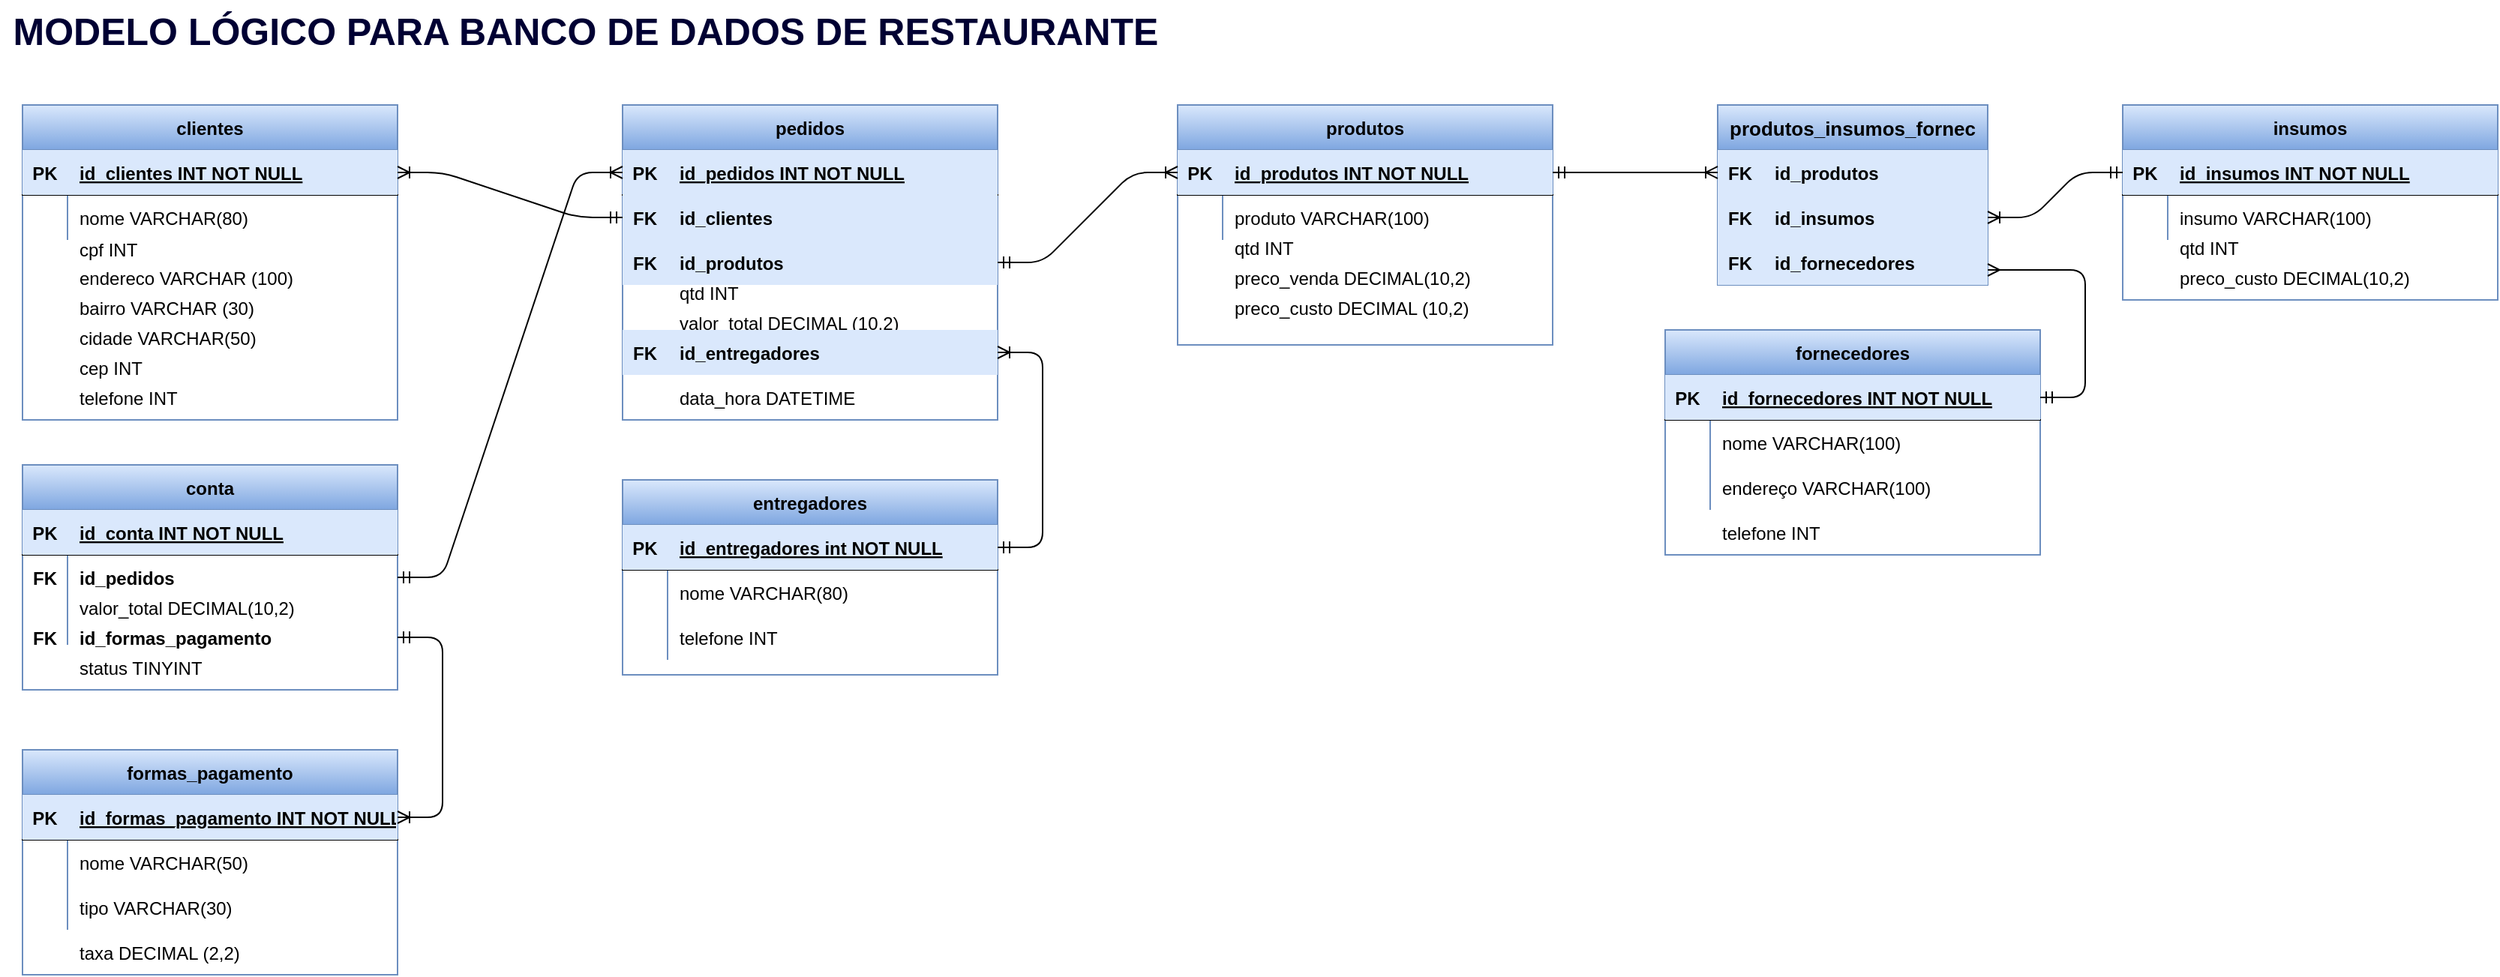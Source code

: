 <mxfile version="14.6.13" type="device"><diagram id="R2lEEEUBdFMjLlhIrx00" name="Page-1"><mxGraphModel dx="2618" dy="2175" grid="1" gridSize="10" guides="1" tooltips="1" connect="1" arrows="1" fold="1" page="1" pageScale="1" pageWidth="850" pageHeight="1100" math="0" shadow="0" extFonts="Permanent Marker^https://fonts.googleapis.com/css?family=Permanent+Marker"><root><mxCell id="0"/><mxCell id="1" parent="0"/><mxCell id="C-vyLk0tnHw3VtMMgP7b-2" value="pedidos" style="shape=table;startSize=30;container=1;collapsible=1;childLayout=tableLayout;fixedRows=1;rowLines=0;fontStyle=1;align=center;resizeLast=1;gradientColor=#7ea6e0;fillColor=#dae8fc;strokeColor=#6c8ebf;" parent="1" vertex="1"><mxGeometry x="-435" y="-1030" width="250" height="210" as="geometry"/></mxCell><mxCell id="C-vyLk0tnHw3VtMMgP7b-3" value="" style="shape=partialRectangle;collapsible=0;dropTarget=0;pointerEvents=0;fillColor=none;points=[[0,0.5],[1,0.5]];portConstraint=eastwest;top=0;left=0;right=0;bottom=1;" parent="C-vyLk0tnHw3VtMMgP7b-2" vertex="1"><mxGeometry y="30" width="250" height="30" as="geometry"/></mxCell><mxCell id="C-vyLk0tnHw3VtMMgP7b-4" value="PK" style="shape=partialRectangle;overflow=hidden;connectable=0;fillColor=#dae8fc;top=0;left=0;bottom=0;right=0;fontStyle=1;strokeColor=#6c8ebf;" parent="C-vyLk0tnHw3VtMMgP7b-3" vertex="1"><mxGeometry width="30" height="30" as="geometry"/></mxCell><mxCell id="C-vyLk0tnHw3VtMMgP7b-5" value="id_pedidos INT NOT NULL" style="shape=partialRectangle;overflow=hidden;connectable=0;fillColor=#dae8fc;top=0;left=0;bottom=0;right=0;align=left;spacingLeft=6;fontStyle=5;strokeColor=#6c8ebf;" parent="C-vyLk0tnHw3VtMMgP7b-3" vertex="1"><mxGeometry x="30" width="220" height="30" as="geometry"/></mxCell><mxCell id="C-vyLk0tnHw3VtMMgP7b-6" value="" style="shape=partialRectangle;collapsible=0;dropTarget=0;pointerEvents=0;fillColor=none;points=[[0,0.5],[1,0.5]];portConstraint=eastwest;top=0;left=0;right=0;bottom=0;" parent="C-vyLk0tnHw3VtMMgP7b-2" vertex="1"><mxGeometry y="60" width="250" height="30" as="geometry"/></mxCell><mxCell id="C-vyLk0tnHw3VtMMgP7b-7" value="" style="shape=partialRectangle;overflow=hidden;connectable=0;fillColor=none;top=0;left=0;bottom=0;right=0;" parent="C-vyLk0tnHw3VtMMgP7b-6" vertex="1"><mxGeometry width="30" height="30" as="geometry"/></mxCell><mxCell id="C-vyLk0tnHw3VtMMgP7b-8" value="id_clientes" style="shape=partialRectangle;overflow=hidden;connectable=0;fillColor=#dae8fc;top=0;left=0;bottom=0;right=0;align=left;spacingLeft=6;fontStyle=1;strokeColor=#6c8ebf;" parent="C-vyLk0tnHw3VtMMgP7b-6" vertex="1"><mxGeometry x="30" width="220" height="30" as="geometry"/></mxCell><mxCell id="C-vyLk0tnHw3VtMMgP7b-9" value="" style="shape=partialRectangle;collapsible=0;dropTarget=0;pointerEvents=0;fillColor=none;points=[[0,0.5],[1,0.5]];portConstraint=eastwest;top=0;left=0;right=0;bottom=0;" parent="C-vyLk0tnHw3VtMMgP7b-2" vertex="1"><mxGeometry y="90" width="250" height="30" as="geometry"/></mxCell><mxCell id="C-vyLk0tnHw3VtMMgP7b-10" value="" style="shape=partialRectangle;overflow=hidden;connectable=0;fillColor=none;top=0;left=0;bottom=0;right=0;" parent="C-vyLk0tnHw3VtMMgP7b-9" vertex="1"><mxGeometry width="30" height="30" as="geometry"/></mxCell><mxCell id="C-vyLk0tnHw3VtMMgP7b-11" value="id_produtos" style="shape=partialRectangle;overflow=hidden;connectable=0;fillColor=#dae8fc;top=0;left=0;bottom=0;right=0;align=left;spacingLeft=6;fontStyle=1;strokeColor=#6c8ebf;" parent="C-vyLk0tnHw3VtMMgP7b-9" vertex="1"><mxGeometry x="30" width="220" height="30" as="geometry"/></mxCell><mxCell id="C-vyLk0tnHw3VtMMgP7b-13" value="produtos" style="shape=table;startSize=30;container=1;collapsible=1;childLayout=tableLayout;fixedRows=1;rowLines=0;fontStyle=1;align=center;resizeLast=1;gradientColor=#7ea6e0;fillColor=#dae8fc;strokeColor=#6c8ebf;" parent="1" vertex="1"><mxGeometry x="-65" y="-1030" width="250" height="160" as="geometry"/></mxCell><mxCell id="C-vyLk0tnHw3VtMMgP7b-14" value="" style="shape=partialRectangle;collapsible=0;dropTarget=0;pointerEvents=0;fillColor=none;points=[[0,0.5],[1,0.5]];portConstraint=eastwest;top=0;left=0;right=0;bottom=1;" parent="C-vyLk0tnHw3VtMMgP7b-13" vertex="1"><mxGeometry y="30" width="250" height="30" as="geometry"/></mxCell><mxCell id="C-vyLk0tnHw3VtMMgP7b-15" value="PK" style="shape=partialRectangle;overflow=hidden;connectable=0;fillColor=#dae8fc;top=0;left=0;bottom=0;right=0;fontStyle=1;strokeColor=#6c8ebf;" parent="C-vyLk0tnHw3VtMMgP7b-14" vertex="1"><mxGeometry width="30" height="30" as="geometry"/></mxCell><mxCell id="C-vyLk0tnHw3VtMMgP7b-16" value="id_produtos INT NOT NULL" style="shape=partialRectangle;overflow=hidden;connectable=0;fillColor=#dae8fc;top=0;left=0;bottom=0;right=0;align=left;spacingLeft=6;fontStyle=5;strokeColor=#6c8ebf;" parent="C-vyLk0tnHw3VtMMgP7b-14" vertex="1"><mxGeometry x="30" width="220" height="30" as="geometry"/></mxCell><mxCell id="C-vyLk0tnHw3VtMMgP7b-17" value="" style="shape=partialRectangle;collapsible=0;dropTarget=0;pointerEvents=0;fillColor=none;points=[[0,0.5],[1,0.5]];portConstraint=eastwest;top=0;left=0;right=0;bottom=0;" parent="C-vyLk0tnHw3VtMMgP7b-13" vertex="1"><mxGeometry y="60" width="250" height="30" as="geometry"/></mxCell><mxCell id="C-vyLk0tnHw3VtMMgP7b-18" value="" style="shape=partialRectangle;overflow=hidden;connectable=0;fillColor=none;top=0;left=0;bottom=0;right=0;" parent="C-vyLk0tnHw3VtMMgP7b-17" vertex="1"><mxGeometry width="30" height="30" as="geometry"/></mxCell><mxCell id="C-vyLk0tnHw3VtMMgP7b-19" value="produto VARCHAR(100)" style="shape=partialRectangle;overflow=hidden;connectable=0;fillColor=none;top=0;left=0;bottom=0;right=0;align=left;spacingLeft=6;" parent="C-vyLk0tnHw3VtMMgP7b-17" vertex="1"><mxGeometry x="30" width="220" height="30" as="geometry"/></mxCell><mxCell id="C-vyLk0tnHw3VtMMgP7b-23" value="clientes" style="shape=table;startSize=30;container=1;collapsible=1;childLayout=tableLayout;fixedRows=1;rowLines=0;fontStyle=1;align=center;resizeLast=1;labelBackgroundColor=none;fillColor=#dae8fc;strokeColor=#6c8ebf;swimlaneFillColor=none;gradientColor=#7ea6e0;" parent="1" vertex="1"><mxGeometry x="-835" y="-1030" width="250" height="210" as="geometry"/></mxCell><mxCell id="C-vyLk0tnHw3VtMMgP7b-24" value="" style="shape=partialRectangle;collapsible=0;dropTarget=0;pointerEvents=0;fillColor=none;points=[[0,0.5],[1,0.5]];portConstraint=eastwest;top=0;left=0;right=0;bottom=1;" parent="C-vyLk0tnHw3VtMMgP7b-23" vertex="1"><mxGeometry y="30" width="250" height="30" as="geometry"/></mxCell><mxCell id="C-vyLk0tnHw3VtMMgP7b-25" value="PK" style="shape=partialRectangle;overflow=hidden;connectable=0;fillColor=#dae8fc;top=0;left=0;bottom=0;right=0;fontStyle=1;strokeColor=#6c8ebf;" parent="C-vyLk0tnHw3VtMMgP7b-24" vertex="1"><mxGeometry width="30" height="30" as="geometry"/></mxCell><mxCell id="C-vyLk0tnHw3VtMMgP7b-26" value="id_clientes INT NOT NULL" style="shape=partialRectangle;overflow=hidden;connectable=0;fillColor=#dae8fc;top=0;left=0;bottom=0;right=0;align=left;spacingLeft=6;fontStyle=5;labelBackgroundColor=none;strokeColor=#6c8ebf;" parent="C-vyLk0tnHw3VtMMgP7b-24" vertex="1"><mxGeometry x="30" width="220" height="30" as="geometry"/></mxCell><mxCell id="C-vyLk0tnHw3VtMMgP7b-27" value="" style="shape=partialRectangle;collapsible=0;dropTarget=0;pointerEvents=0;fillColor=none;points=[[0,0.5],[1,0.5]];portConstraint=eastwest;top=0;left=0;right=0;bottom=0;" parent="C-vyLk0tnHw3VtMMgP7b-23" vertex="1"><mxGeometry y="60" width="250" height="30" as="geometry"/></mxCell><mxCell id="C-vyLk0tnHw3VtMMgP7b-28" value="" style="shape=partialRectangle;overflow=hidden;connectable=0;fillColor=none;top=0;left=0;bottom=0;right=0;" parent="C-vyLk0tnHw3VtMMgP7b-27" vertex="1"><mxGeometry width="30" height="30" as="geometry"/></mxCell><mxCell id="C-vyLk0tnHw3VtMMgP7b-29" value="nome VARCHAR(80)" style="shape=partialRectangle;overflow=hidden;connectable=0;fillColor=none;top=0;left=0;bottom=0;right=0;align=left;spacingLeft=6;" parent="C-vyLk0tnHw3VtMMgP7b-27" vertex="1"><mxGeometry x="30" width="220" height="30" as="geometry"/></mxCell><mxCell id="QRJS_acEjZ7gDxxiTnJI-1" value="entregadores" style="shape=table;startSize=30;container=1;collapsible=1;childLayout=tableLayout;fixedRows=1;rowLines=0;fontStyle=1;align=center;resizeLast=1;gradientColor=#7ea6e0;fillColor=#dae8fc;strokeColor=#6c8ebf;" parent="1" vertex="1"><mxGeometry x="-435" y="-780" width="250" height="130" as="geometry"/></mxCell><mxCell id="QRJS_acEjZ7gDxxiTnJI-2" value="" style="shape=partialRectangle;collapsible=0;dropTarget=0;pointerEvents=0;fillColor=none;points=[[0,0.5],[1,0.5]];portConstraint=eastwest;top=0;left=0;right=0;bottom=1;" parent="QRJS_acEjZ7gDxxiTnJI-1" vertex="1"><mxGeometry y="30" width="250" height="30" as="geometry"/></mxCell><mxCell id="QRJS_acEjZ7gDxxiTnJI-3" value="PK" style="shape=partialRectangle;overflow=hidden;connectable=0;fillColor=#dae8fc;top=0;left=0;bottom=0;right=0;fontStyle=1;strokeColor=#6c8ebf;" parent="QRJS_acEjZ7gDxxiTnJI-2" vertex="1"><mxGeometry width="30" height="30" as="geometry"/></mxCell><mxCell id="QRJS_acEjZ7gDxxiTnJI-4" value="id_entregadores int NOT NULL " style="shape=partialRectangle;overflow=hidden;connectable=0;fillColor=#dae8fc;top=0;left=0;bottom=0;right=0;align=left;spacingLeft=6;fontStyle=5;strokeColor=#6c8ebf;" parent="QRJS_acEjZ7gDxxiTnJI-2" vertex="1"><mxGeometry x="30" width="220" height="30" as="geometry"/></mxCell><mxCell id="QRJS_acEjZ7gDxxiTnJI-5" value="" style="shape=partialRectangle;collapsible=0;dropTarget=0;pointerEvents=0;fillColor=none;points=[[0,0.5],[1,0.5]];portConstraint=eastwest;top=0;left=0;right=0;bottom=0;" parent="QRJS_acEjZ7gDxxiTnJI-1" vertex="1"><mxGeometry y="60" width="250" height="30" as="geometry"/></mxCell><mxCell id="QRJS_acEjZ7gDxxiTnJI-6" value="" style="shape=partialRectangle;overflow=hidden;connectable=0;fillColor=none;top=0;left=0;bottom=0;right=0;" parent="QRJS_acEjZ7gDxxiTnJI-5" vertex="1"><mxGeometry width="30" height="30" as="geometry"/></mxCell><mxCell id="QRJS_acEjZ7gDxxiTnJI-7" value="nome VARCHAR(80)" style="shape=partialRectangle;overflow=hidden;connectable=0;fillColor=none;top=0;left=0;bottom=0;right=0;align=left;spacingLeft=6;" parent="QRJS_acEjZ7gDxxiTnJI-5" vertex="1"><mxGeometry x="30" width="220" height="30" as="geometry"/></mxCell><mxCell id="QRJS_acEjZ7gDxxiTnJI-8" value="" style="shape=partialRectangle;collapsible=0;dropTarget=0;pointerEvents=0;fillColor=none;points=[[0,0.5],[1,0.5]];portConstraint=eastwest;top=0;left=0;right=0;bottom=0;" parent="QRJS_acEjZ7gDxxiTnJI-1" vertex="1"><mxGeometry y="90" width="250" height="30" as="geometry"/></mxCell><mxCell id="QRJS_acEjZ7gDxxiTnJI-9" value="" style="shape=partialRectangle;overflow=hidden;connectable=0;fillColor=none;top=0;left=0;bottom=0;right=0;" parent="QRJS_acEjZ7gDxxiTnJI-8" vertex="1"><mxGeometry width="30" height="30" as="geometry"/></mxCell><mxCell id="QRJS_acEjZ7gDxxiTnJI-10" value="telefone INT" style="shape=partialRectangle;overflow=hidden;connectable=0;fillColor=none;top=0;left=0;bottom=0;right=0;align=left;spacingLeft=6;" parent="QRJS_acEjZ7gDxxiTnJI-8" vertex="1"><mxGeometry x="30" width="220" height="30" as="geometry"/></mxCell><mxCell id="QRJS_acEjZ7gDxxiTnJI-11" value="fornecedores" style="shape=table;startSize=30;container=1;collapsible=1;childLayout=tableLayout;fixedRows=1;rowLines=0;fontStyle=1;align=center;resizeLast=1;gradientColor=#7ea6e0;fillColor=#dae8fc;strokeColor=#6c8ebf;" parent="1" vertex="1"><mxGeometry x="260" y="-880" width="250" height="150" as="geometry"/></mxCell><mxCell id="QRJS_acEjZ7gDxxiTnJI-12" value="" style="shape=partialRectangle;collapsible=0;dropTarget=0;pointerEvents=0;fillColor=none;points=[[0,0.5],[1,0.5]];portConstraint=eastwest;top=0;left=0;right=0;bottom=1;" parent="QRJS_acEjZ7gDxxiTnJI-11" vertex="1"><mxGeometry y="30" width="250" height="30" as="geometry"/></mxCell><mxCell id="QRJS_acEjZ7gDxxiTnJI-13" value="PK" style="shape=partialRectangle;overflow=hidden;connectable=0;fillColor=#dae8fc;top=0;left=0;bottom=0;right=0;fontStyle=1;strokeColor=#6c8ebf;" parent="QRJS_acEjZ7gDxxiTnJI-12" vertex="1"><mxGeometry width="30" height="30" as="geometry"/></mxCell><mxCell id="QRJS_acEjZ7gDxxiTnJI-14" value="id_fornecedores INT NOT NULL " style="shape=partialRectangle;overflow=hidden;connectable=0;fillColor=#dae8fc;top=0;left=0;bottom=0;right=0;align=left;spacingLeft=6;fontStyle=5;strokeColor=#6c8ebf;" parent="QRJS_acEjZ7gDxxiTnJI-12" vertex="1"><mxGeometry x="30" width="220" height="30" as="geometry"/></mxCell><mxCell id="QRJS_acEjZ7gDxxiTnJI-15" value="" style="shape=partialRectangle;collapsible=0;dropTarget=0;pointerEvents=0;fillColor=none;points=[[0,0.5],[1,0.5]];portConstraint=eastwest;top=0;left=0;right=0;bottom=0;" parent="QRJS_acEjZ7gDxxiTnJI-11" vertex="1"><mxGeometry y="60" width="250" height="30" as="geometry"/></mxCell><mxCell id="QRJS_acEjZ7gDxxiTnJI-16" value="" style="shape=partialRectangle;overflow=hidden;connectable=0;fillColor=none;top=0;left=0;bottom=0;right=0;" parent="QRJS_acEjZ7gDxxiTnJI-15" vertex="1"><mxGeometry width="30" height="30" as="geometry"/></mxCell><mxCell id="QRJS_acEjZ7gDxxiTnJI-17" value="nome VARCHAR(100)" style="shape=partialRectangle;overflow=hidden;connectable=0;fillColor=none;top=0;left=0;bottom=0;right=0;align=left;spacingLeft=6;" parent="QRJS_acEjZ7gDxxiTnJI-15" vertex="1"><mxGeometry x="30" width="220" height="30" as="geometry"/></mxCell><mxCell id="QRJS_acEjZ7gDxxiTnJI-18" value="" style="shape=partialRectangle;collapsible=0;dropTarget=0;pointerEvents=0;fillColor=none;points=[[0,0.5],[1,0.5]];portConstraint=eastwest;top=0;left=0;right=0;bottom=0;" parent="QRJS_acEjZ7gDxxiTnJI-11" vertex="1"><mxGeometry y="90" width="250" height="30" as="geometry"/></mxCell><mxCell id="QRJS_acEjZ7gDxxiTnJI-19" value="" style="shape=partialRectangle;overflow=hidden;connectable=0;fillColor=none;top=0;left=0;bottom=0;right=0;" parent="QRJS_acEjZ7gDxxiTnJI-18" vertex="1"><mxGeometry width="30" height="30" as="geometry"/></mxCell><mxCell id="QRJS_acEjZ7gDxxiTnJI-20" value="endereço VARCHAR(100)" style="shape=partialRectangle;overflow=hidden;connectable=0;fillColor=none;top=0;left=0;bottom=0;right=0;align=left;spacingLeft=6;" parent="QRJS_acEjZ7gDxxiTnJI-18" vertex="1"><mxGeometry x="30" width="220" height="30" as="geometry"/></mxCell><mxCell id="QRJS_acEjZ7gDxxiTnJI-21" value="conta" style="shape=table;startSize=30;container=1;collapsible=1;childLayout=tableLayout;fixedRows=1;rowLines=0;fontStyle=1;align=center;resizeLast=1;gradientColor=#7ea6e0;fillColor=#dae8fc;strokeColor=#6c8ebf;" parent="1" vertex="1"><mxGeometry x="-835" y="-790" width="250" height="150" as="geometry"/></mxCell><mxCell id="QRJS_acEjZ7gDxxiTnJI-22" value="" style="shape=partialRectangle;collapsible=0;dropTarget=0;pointerEvents=0;fillColor=none;points=[[0,0.5],[1,0.5]];portConstraint=eastwest;top=0;left=0;right=0;bottom=1;" parent="QRJS_acEjZ7gDxxiTnJI-21" vertex="1"><mxGeometry y="30" width="250" height="30" as="geometry"/></mxCell><mxCell id="QRJS_acEjZ7gDxxiTnJI-23" value="PK" style="shape=partialRectangle;overflow=hidden;connectable=0;fillColor=#dae8fc;top=0;left=0;bottom=0;right=0;fontStyle=1;strokeColor=#6c8ebf;" parent="QRJS_acEjZ7gDxxiTnJI-22" vertex="1"><mxGeometry width="30" height="30" as="geometry"/></mxCell><mxCell id="QRJS_acEjZ7gDxxiTnJI-24" value="id_conta INT NOT NULL " style="shape=partialRectangle;overflow=hidden;connectable=0;fillColor=#dae8fc;top=0;left=0;bottom=0;right=0;align=left;spacingLeft=6;fontStyle=5;strokeColor=#6c8ebf;" parent="QRJS_acEjZ7gDxxiTnJI-22" vertex="1"><mxGeometry x="30" width="220" height="30" as="geometry"/></mxCell><mxCell id="QRJS_acEjZ7gDxxiTnJI-25" value="" style="shape=partialRectangle;collapsible=0;dropTarget=0;pointerEvents=0;fillColor=none;points=[[0,0.5],[1,0.5]];portConstraint=eastwest;top=0;left=0;right=0;bottom=0;" parent="QRJS_acEjZ7gDxxiTnJI-21" vertex="1"><mxGeometry y="60" width="250" height="30" as="geometry"/></mxCell><mxCell id="QRJS_acEjZ7gDxxiTnJI-26" value="" style="shape=partialRectangle;overflow=hidden;connectable=0;fillColor=none;top=0;left=0;bottom=0;right=0;" parent="QRJS_acEjZ7gDxxiTnJI-25" vertex="1"><mxGeometry width="30" height="30" as="geometry"/></mxCell><mxCell id="QRJS_acEjZ7gDxxiTnJI-27" value="" style="shape=partialRectangle;overflow=hidden;connectable=0;fillColor=none;top=0;left=0;bottom=0;right=0;align=left;spacingLeft=6;" parent="QRJS_acEjZ7gDxxiTnJI-25" vertex="1"><mxGeometry x="30" width="220" height="30" as="geometry"/></mxCell><mxCell id="QRJS_acEjZ7gDxxiTnJI-28" value="" style="shape=partialRectangle;collapsible=0;dropTarget=0;pointerEvents=0;fillColor=none;points=[[0,0.5],[1,0.5]];portConstraint=eastwest;top=0;left=0;right=0;bottom=0;" parent="QRJS_acEjZ7gDxxiTnJI-21" vertex="1"><mxGeometry y="90" width="250" height="30" as="geometry"/></mxCell><mxCell id="QRJS_acEjZ7gDxxiTnJI-29" value="" style="shape=partialRectangle;overflow=hidden;connectable=0;fillColor=none;top=0;left=0;bottom=0;right=0;" parent="QRJS_acEjZ7gDxxiTnJI-28" vertex="1"><mxGeometry width="30" height="30" as="geometry"/></mxCell><mxCell id="QRJS_acEjZ7gDxxiTnJI-30" value="" style="shape=partialRectangle;overflow=hidden;connectable=0;fillColor=none;top=0;left=0;bottom=0;right=0;align=left;spacingLeft=6;" parent="QRJS_acEjZ7gDxxiTnJI-28" vertex="1"><mxGeometry x="30" width="220" height="30" as="geometry"/></mxCell><mxCell id="QRJS_acEjZ7gDxxiTnJI-35" value="" style="shape=partialRectangle;collapsible=0;dropTarget=0;pointerEvents=0;fillColor=none;points=[[0,0.5],[1,0.5]];portConstraint=eastwest;top=0;left=0;right=0;bottom=0;" parent="1" vertex="1"><mxGeometry x="-835" y="-930" width="250" height="30" as="geometry"/></mxCell><mxCell id="QRJS_acEjZ7gDxxiTnJI-36" value="" style="shape=partialRectangle;overflow=hidden;connectable=0;fillColor=none;top=0;left=0;bottom=0;right=0;" parent="QRJS_acEjZ7gDxxiTnJI-35" vertex="1"><mxGeometry width="30" height="30" as="geometry"/></mxCell><mxCell id="QRJS_acEjZ7gDxxiTnJI-37" value="endereco VARCHAR (100)" style="shape=partialRectangle;overflow=hidden;connectable=0;fillColor=none;top=0;left=0;bottom=0;right=0;align=left;spacingLeft=6;" parent="QRJS_acEjZ7gDxxiTnJI-35" vertex="1"><mxGeometry x="30" width="220" height="30" as="geometry"/></mxCell><mxCell id="QRJS_acEjZ7gDxxiTnJI-38" value="" style="shape=partialRectangle;collapsible=0;dropTarget=0;pointerEvents=0;fillColor=none;points=[[0,0.5],[1,0.5]];portConstraint=eastwest;top=0;left=0;right=0;bottom=0;" parent="1" vertex="1"><mxGeometry x="-835" y="-910" width="250" height="30" as="geometry"/></mxCell><mxCell id="QRJS_acEjZ7gDxxiTnJI-39" value="" style="shape=partialRectangle;overflow=hidden;connectable=0;fillColor=none;top=0;left=0;bottom=0;right=0;" parent="QRJS_acEjZ7gDxxiTnJI-38" vertex="1"><mxGeometry width="30" height="30" as="geometry"/></mxCell><mxCell id="QRJS_acEjZ7gDxxiTnJI-40" value="bairro VARCHAR (30)" style="shape=partialRectangle;overflow=hidden;connectable=0;fillColor=none;top=0;left=0;bottom=0;right=0;align=left;spacingLeft=6;" parent="QRJS_acEjZ7gDxxiTnJI-38" vertex="1"><mxGeometry x="30" width="220" height="30" as="geometry"/></mxCell><mxCell id="QRJS_acEjZ7gDxxiTnJI-41" value="" style="shape=partialRectangle;collapsible=0;dropTarget=0;pointerEvents=0;fillColor=none;points=[[0,0.5],[1,0.5]];portConstraint=eastwest;top=0;left=0;right=0;bottom=0;" parent="1" vertex="1"><mxGeometry x="-835" y="-890" width="250" height="30" as="geometry"/></mxCell><mxCell id="QRJS_acEjZ7gDxxiTnJI-42" value="" style="shape=partialRectangle;overflow=hidden;connectable=0;fillColor=none;top=0;left=0;bottom=0;right=0;" parent="QRJS_acEjZ7gDxxiTnJI-41" vertex="1"><mxGeometry width="30" height="30" as="geometry"/></mxCell><mxCell id="QRJS_acEjZ7gDxxiTnJI-43" value="cidade VARCHAR(50)" style="shape=partialRectangle;overflow=hidden;connectable=0;fillColor=none;top=0;left=0;bottom=0;right=0;align=left;spacingLeft=6;" parent="QRJS_acEjZ7gDxxiTnJI-41" vertex="1"><mxGeometry x="30" width="220" height="30" as="geometry"/></mxCell><mxCell id="QRJS_acEjZ7gDxxiTnJI-44" value="" style="shape=partialRectangle;collapsible=0;dropTarget=0;pointerEvents=0;fillColor=none;points=[[0,0.5],[1,0.5]];portConstraint=eastwest;top=0;left=0;right=0;bottom=0;" parent="1" vertex="1"><mxGeometry x="-835" y="-870" width="250" height="30" as="geometry"/></mxCell><mxCell id="QRJS_acEjZ7gDxxiTnJI-45" value="" style="shape=partialRectangle;overflow=hidden;connectable=0;fillColor=none;top=0;left=0;bottom=0;right=0;" parent="QRJS_acEjZ7gDxxiTnJI-44" vertex="1"><mxGeometry width="30" height="30" as="geometry"/></mxCell><mxCell id="QRJS_acEjZ7gDxxiTnJI-46" value="cep INT" style="shape=partialRectangle;overflow=hidden;connectable=0;fillColor=none;top=0;left=0;bottom=0;right=0;align=left;spacingLeft=6;" parent="QRJS_acEjZ7gDxxiTnJI-44" vertex="1"><mxGeometry x="30" width="220" height="30" as="geometry"/></mxCell><mxCell id="QRJS_acEjZ7gDxxiTnJI-47" value="" style="shape=partialRectangle;collapsible=0;dropTarget=0;pointerEvents=0;fillColor=none;points=[[0,0.5],[1,0.5]];portConstraint=eastwest;top=0;left=0;right=0;bottom=0;" parent="1" vertex="1"><mxGeometry x="-835" y="-850" width="250" height="30" as="geometry"/></mxCell><mxCell id="QRJS_acEjZ7gDxxiTnJI-48" value="" style="shape=partialRectangle;overflow=hidden;connectable=0;fillColor=none;top=0;left=0;bottom=0;right=0;" parent="QRJS_acEjZ7gDxxiTnJI-47" vertex="1"><mxGeometry width="30" height="30" as="geometry"/></mxCell><mxCell id="QRJS_acEjZ7gDxxiTnJI-49" value="telefone INT" style="shape=partialRectangle;overflow=hidden;connectable=0;fillColor=none;top=0;left=0;bottom=0;right=0;align=left;spacingLeft=6;" parent="QRJS_acEjZ7gDxxiTnJI-47" vertex="1"><mxGeometry x="30" width="220" height="30" as="geometry"/></mxCell><mxCell id="QRJS_acEjZ7gDxxiTnJI-50" value="" style="shape=partialRectangle;collapsible=0;dropTarget=0;pointerEvents=0;fillColor=none;points=[[0,0.5],[1,0.5]];portConstraint=eastwest;top=0;left=0;right=0;bottom=0;" parent="1" vertex="1"><mxGeometry x="-835" y="-949" width="250" height="30" as="geometry"/></mxCell><mxCell id="QRJS_acEjZ7gDxxiTnJI-51" value="" style="shape=partialRectangle;overflow=hidden;connectable=0;fillColor=none;top=0;left=0;bottom=0;right=0;" parent="QRJS_acEjZ7gDxxiTnJI-50" vertex="1"><mxGeometry width="30" height="30" as="geometry"/></mxCell><mxCell id="QRJS_acEjZ7gDxxiTnJI-52" value="cpf INT" style="shape=partialRectangle;overflow=hidden;connectable=0;fillColor=none;top=0;left=0;bottom=0;right=0;align=left;spacingLeft=6;" parent="QRJS_acEjZ7gDxxiTnJI-50" vertex="1"><mxGeometry x="30" width="220" height="30" as="geometry"/></mxCell><mxCell id="QRJS_acEjZ7gDxxiTnJI-53" value="" style="shape=partialRectangle;collapsible=0;dropTarget=0;pointerEvents=0;fillColor=none;points=[[0,0.5],[1,0.5]];portConstraint=eastwest;top=0;left=0;right=0;bottom=0;" parent="1" vertex="1"><mxGeometry x="-65" y="-910" width="250" height="30" as="geometry"/></mxCell><mxCell id="QRJS_acEjZ7gDxxiTnJI-54" value="" style="shape=partialRectangle;overflow=hidden;connectable=0;fillColor=none;top=0;left=0;bottom=0;right=0;" parent="QRJS_acEjZ7gDxxiTnJI-53" vertex="1"><mxGeometry width="30" height="30" as="geometry"/></mxCell><mxCell id="QRJS_acEjZ7gDxxiTnJI-55" value="preco_custo DECIMAL (10,2)" style="shape=partialRectangle;overflow=hidden;connectable=0;fillColor=none;top=0;left=0;bottom=0;right=0;align=left;spacingLeft=6;" parent="QRJS_acEjZ7gDxxiTnJI-53" vertex="1"><mxGeometry x="30" width="220" height="30" as="geometry"/></mxCell><mxCell id="QRJS_acEjZ7gDxxiTnJI-56" value="" style="shape=partialRectangle;collapsible=0;dropTarget=0;pointerEvents=0;fillColor=none;points=[[0,0.5],[1,0.5]];portConstraint=eastwest;top=0;left=0;right=0;bottom=0;" parent="1" vertex="1"><mxGeometry x="-65" y="-950" width="250" height="30" as="geometry"/></mxCell><mxCell id="QRJS_acEjZ7gDxxiTnJI-57" value="" style="shape=partialRectangle;overflow=hidden;connectable=0;fillColor=none;top=0;left=0;bottom=0;right=0;" parent="QRJS_acEjZ7gDxxiTnJI-56" vertex="1"><mxGeometry width="30" height="30" as="geometry"/></mxCell><mxCell id="QRJS_acEjZ7gDxxiTnJI-58" value="qtd INT" style="shape=partialRectangle;overflow=hidden;connectable=0;fillColor=none;top=0;left=0;bottom=0;right=0;align=left;spacingLeft=6;" parent="QRJS_acEjZ7gDxxiTnJI-56" vertex="1"><mxGeometry x="30" width="220" height="30" as="geometry"/></mxCell><mxCell id="QRJS_acEjZ7gDxxiTnJI-59" value="" style="shape=partialRectangle;collapsible=0;dropTarget=0;pointerEvents=0;fillColor=none;points=[[0,0.5],[1,0.5]];portConstraint=eastwest;top=0;left=0;right=0;bottom=0;" parent="1" vertex="1"><mxGeometry x="-65" y="-930" width="250" height="30" as="geometry"/></mxCell><mxCell id="QRJS_acEjZ7gDxxiTnJI-60" value="" style="shape=partialRectangle;overflow=hidden;connectable=0;fillColor=none;top=0;left=0;bottom=0;right=0;" parent="QRJS_acEjZ7gDxxiTnJI-59" vertex="1"><mxGeometry width="30" height="30" as="geometry"/></mxCell><mxCell id="QRJS_acEjZ7gDxxiTnJI-61" value="preco_venda DECIMAL(10,2)" style="shape=partialRectangle;overflow=hidden;connectable=0;fillColor=none;top=0;left=0;bottom=0;right=0;align=left;spacingLeft=6;" parent="QRJS_acEjZ7gDxxiTnJI-59" vertex="1"><mxGeometry x="30" width="220" height="30" as="geometry"/></mxCell><mxCell id="QRJS_acEjZ7gDxxiTnJI-65" value="insumos" style="shape=table;startSize=30;container=1;collapsible=1;childLayout=tableLayout;fixedRows=1;rowLines=0;fontStyle=1;align=center;resizeLast=1;gradientColor=#7ea6e0;fillColor=#dae8fc;strokeColor=#6c8ebf;" parent="1" vertex="1"><mxGeometry x="565" y="-1030" width="250" height="130" as="geometry"/></mxCell><mxCell id="QRJS_acEjZ7gDxxiTnJI-66" value="" style="shape=partialRectangle;collapsible=0;dropTarget=0;pointerEvents=0;fillColor=none;points=[[0,0.5],[1,0.5]];portConstraint=eastwest;top=0;left=0;right=0;bottom=1;" parent="QRJS_acEjZ7gDxxiTnJI-65" vertex="1"><mxGeometry y="30" width="250" height="30" as="geometry"/></mxCell><mxCell id="QRJS_acEjZ7gDxxiTnJI-67" value="PK" style="shape=partialRectangle;overflow=hidden;connectable=0;fillColor=#dae8fc;top=0;left=0;bottom=0;right=0;fontStyle=1;strokeColor=#6c8ebf;" parent="QRJS_acEjZ7gDxxiTnJI-66" vertex="1"><mxGeometry width="30" height="30" as="geometry"/></mxCell><mxCell id="QRJS_acEjZ7gDxxiTnJI-68" value="id_insumos INT NOT NULL" style="shape=partialRectangle;overflow=hidden;connectable=0;fillColor=#dae8fc;top=0;left=0;bottom=0;right=0;align=left;spacingLeft=6;fontStyle=5;strokeColor=#6c8ebf;" parent="QRJS_acEjZ7gDxxiTnJI-66" vertex="1"><mxGeometry x="30" width="220" height="30" as="geometry"/></mxCell><mxCell id="QRJS_acEjZ7gDxxiTnJI-69" value="" style="shape=partialRectangle;collapsible=0;dropTarget=0;pointerEvents=0;fillColor=none;points=[[0,0.5],[1,0.5]];portConstraint=eastwest;top=0;left=0;right=0;bottom=0;" parent="QRJS_acEjZ7gDxxiTnJI-65" vertex="1"><mxGeometry y="60" width="250" height="30" as="geometry"/></mxCell><mxCell id="QRJS_acEjZ7gDxxiTnJI-70" value="" style="shape=partialRectangle;overflow=hidden;connectable=0;fillColor=none;top=0;left=0;bottom=0;right=0;" parent="QRJS_acEjZ7gDxxiTnJI-69" vertex="1"><mxGeometry width="30" height="30" as="geometry"/></mxCell><mxCell id="QRJS_acEjZ7gDxxiTnJI-71" value="insumo VARCHAR(100)" style="shape=partialRectangle;overflow=hidden;connectable=0;fillColor=none;top=0;left=0;bottom=0;right=0;align=left;spacingLeft=6;" parent="QRJS_acEjZ7gDxxiTnJI-69" vertex="1"><mxGeometry x="30" width="220" height="30" as="geometry"/></mxCell><mxCell id="QRJS_acEjZ7gDxxiTnJI-72" value="qtd INT" style="shape=partialRectangle;overflow=hidden;connectable=0;fillColor=none;top=0;left=0;bottom=0;right=0;align=left;spacingLeft=6;" parent="1" vertex="1"><mxGeometry x="595" y="-950" width="220" height="30" as="geometry"/></mxCell><mxCell id="QRJS_acEjZ7gDxxiTnJI-73" value="preco_custo DECIMAL(10,2)" style="shape=partialRectangle;overflow=hidden;connectable=0;fillColor=none;top=0;left=0;bottom=0;right=0;align=left;spacingLeft=6;" parent="1" vertex="1"><mxGeometry x="595" y="-930" width="220" height="30" as="geometry"/></mxCell><mxCell id="QRJS_acEjZ7gDxxiTnJI-82" value="produtos_insumos_fornec" style="shape=table;startSize=30;container=1;collapsible=1;childLayout=tableLayout;fixedRows=1;rowLines=0;fontStyle=1;align=center;resizeLast=1;fontSize=13;gradientColor=#7ea6e0;fillColor=#dae8fc;strokeColor=#6c8ebf;" parent="1" vertex="1"><mxGeometry x="295" y="-1030" width="180" height="120" as="geometry"/></mxCell><mxCell id="QRJS_acEjZ7gDxxiTnJI-86" value="" style="shape=partialRectangle;collapsible=0;dropTarget=0;pointerEvents=0;fillColor=none;top=0;left=0;bottom=0;right=0;points=[[0,0.5],[1,0.5]];portConstraint=eastwest;" parent="QRJS_acEjZ7gDxxiTnJI-82" vertex="1"><mxGeometry y="30" width="180" height="30" as="geometry"/></mxCell><mxCell id="QRJS_acEjZ7gDxxiTnJI-87" value="" style="shape=partialRectangle;connectable=0;fillColor=none;top=0;left=0;bottom=0;right=0;editable=1;overflow=hidden;" parent="QRJS_acEjZ7gDxxiTnJI-86" vertex="1"><mxGeometry width="30" height="30" as="geometry"/></mxCell><mxCell id="QRJS_acEjZ7gDxxiTnJI-88" value="id_produtos" style="shape=partialRectangle;connectable=0;fillColor=#dae8fc;top=0;left=0;bottom=0;right=0;align=left;spacingLeft=6;overflow=hidden;fontStyle=1;strokeColor=#6c8ebf;" parent="QRJS_acEjZ7gDxxiTnJI-86" vertex="1"><mxGeometry x="30" width="150" height="30" as="geometry"/></mxCell><mxCell id="QRJS_acEjZ7gDxxiTnJI-89" value="" style="shape=partialRectangle;collapsible=0;dropTarget=0;pointerEvents=0;fillColor=none;top=0;left=0;bottom=0;right=0;points=[[0,0.5],[1,0.5]];portConstraint=eastwest;" parent="QRJS_acEjZ7gDxxiTnJI-82" vertex="1"><mxGeometry y="60" width="180" height="30" as="geometry"/></mxCell><mxCell id="QRJS_acEjZ7gDxxiTnJI-90" value="" style="shape=partialRectangle;connectable=0;fillColor=none;top=0;left=0;bottom=0;right=0;editable=1;overflow=hidden;" parent="QRJS_acEjZ7gDxxiTnJI-89" vertex="1"><mxGeometry width="30" height="30" as="geometry"/></mxCell><mxCell id="QRJS_acEjZ7gDxxiTnJI-91" value="id_insumos" style="shape=partialRectangle;connectable=0;fillColor=#dae8fc;top=0;left=0;bottom=0;right=0;align=left;spacingLeft=6;overflow=hidden;fontStyle=1;strokeColor=#6c8ebf;" parent="QRJS_acEjZ7gDxxiTnJI-89" vertex="1"><mxGeometry x="30" width="150" height="30" as="geometry"/></mxCell><mxCell id="QRJS_acEjZ7gDxxiTnJI-92" value="" style="shape=partialRectangle;collapsible=0;dropTarget=0;pointerEvents=0;fillColor=none;top=0;left=0;bottom=0;right=0;points=[[0,0.5],[1,0.5]];portConstraint=eastwest;" parent="QRJS_acEjZ7gDxxiTnJI-82" vertex="1"><mxGeometry y="90" width="180" height="30" as="geometry"/></mxCell><mxCell id="QRJS_acEjZ7gDxxiTnJI-93" value="" style="shape=partialRectangle;connectable=0;fillColor=none;top=0;left=0;bottom=0;right=0;editable=1;overflow=hidden;" parent="QRJS_acEjZ7gDxxiTnJI-92" vertex="1"><mxGeometry width="30" height="30" as="geometry"/></mxCell><mxCell id="QRJS_acEjZ7gDxxiTnJI-94" value="" style="shape=partialRectangle;connectable=0;fillColor=none;top=0;left=0;bottom=0;right=0;align=left;spacingLeft=6;overflow=hidden;" parent="QRJS_acEjZ7gDxxiTnJI-92" vertex="1"><mxGeometry x="30" width="150" height="30" as="geometry"/></mxCell><mxCell id="QRJS_acEjZ7gDxxiTnJI-95" value="FK" style="shape=partialRectangle;overflow=hidden;connectable=0;fillColor=#dae8fc;top=0;left=0;bottom=0;right=0;fontStyle=1;strokeColor=#6c8ebf;" parent="1" vertex="1"><mxGeometry x="295" y="-1000" width="30" height="30" as="geometry"/></mxCell><mxCell id="QRJS_acEjZ7gDxxiTnJI-96" value="FK" style="shape=partialRectangle;overflow=hidden;connectable=0;fillColor=#dae8fc;top=0;left=0;bottom=0;right=0;fontStyle=1;strokeColor=#6c8ebf;" parent="1" vertex="1"><mxGeometry x="295" y="-970" width="30" height="30" as="geometry"/></mxCell><mxCell id="QRJS_acEjZ7gDxxiTnJI-99" value="FK" style="shape=partialRectangle;overflow=hidden;connectable=0;fillColor=#dae8fc;top=0;left=0;bottom=0;right=0;fontStyle=1;strokeColor=#6c8ebf;" parent="1" vertex="1"><mxGeometry x="-435" y="-970" width="30" height="30" as="geometry"/></mxCell><mxCell id="QRJS_acEjZ7gDxxiTnJI-100" value="FK" style="shape=partialRectangle;overflow=hidden;connectable=0;fillColor=#dae8fc;top=0;left=0;bottom=0;right=0;fontStyle=1;strokeColor=#6c8ebf;" parent="1" vertex="1"><mxGeometry x="-435" y="-940" width="30" height="30" as="geometry"/></mxCell><mxCell id="QRJS_acEjZ7gDxxiTnJI-101" value="" style="shape=partialRectangle;collapsible=0;dropTarget=0;pointerEvents=0;fillColor=none;points=[[0,0.5],[1,0.5]];portConstraint=eastwest;top=0;left=0;right=0;bottom=0;" parent="1" vertex="1"><mxGeometry x="-435" y="-920" width="250" height="30" as="geometry"/></mxCell><mxCell id="QRJS_acEjZ7gDxxiTnJI-102" value="" style="shape=partialRectangle;overflow=hidden;connectable=0;fillColor=none;top=0;left=0;bottom=0;right=0;" parent="QRJS_acEjZ7gDxxiTnJI-101" vertex="1"><mxGeometry width="30" height="30" as="geometry"/></mxCell><mxCell id="QRJS_acEjZ7gDxxiTnJI-103" value="qtd INT" style="shape=partialRectangle;overflow=hidden;connectable=0;fillColor=none;top=0;left=0;bottom=0;right=0;align=left;spacingLeft=6;" parent="QRJS_acEjZ7gDxxiTnJI-101" vertex="1"><mxGeometry x="30" width="220" height="30" as="geometry"/></mxCell><mxCell id="QRJS_acEjZ7gDxxiTnJI-104" value="" style="shape=partialRectangle;collapsible=0;dropTarget=0;pointerEvents=0;fillColor=none;points=[[0,0.5],[1,0.5]];portConstraint=eastwest;top=0;left=0;right=0;bottom=0;" parent="1" vertex="1"><mxGeometry x="-435" y="-900" width="250" height="30" as="geometry"/></mxCell><mxCell id="QRJS_acEjZ7gDxxiTnJI-105" value="" style="shape=partialRectangle;overflow=hidden;connectable=0;fillColor=none;top=0;left=0;bottom=0;right=0;" parent="QRJS_acEjZ7gDxxiTnJI-104" vertex="1"><mxGeometry width="30" height="30" as="geometry"/></mxCell><mxCell id="QRJS_acEjZ7gDxxiTnJI-106" value="valor_total DECIMAL (10,2)" style="shape=partialRectangle;overflow=hidden;connectable=0;fillColor=none;top=0;left=0;bottom=0;right=0;align=left;spacingLeft=6;" parent="QRJS_acEjZ7gDxxiTnJI-104" vertex="1"><mxGeometry x="30" width="220" height="30" as="geometry"/></mxCell><mxCell id="QRJS_acEjZ7gDxxiTnJI-110" value="" style="shape=partialRectangle;collapsible=0;dropTarget=0;pointerEvents=0;fillColor=#dae8fc;points=[[0,0.5],[1,0.5]];portConstraint=eastwest;top=0;left=0;right=0;bottom=0;strokeColor=#6c8ebf;" parent="1" vertex="1"><mxGeometry x="-435" y="-880" width="250" height="30" as="geometry"/></mxCell><mxCell id="QRJS_acEjZ7gDxxiTnJI-111" value="" style="shape=partialRectangle;overflow=hidden;connectable=0;fillColor=none;top=0;left=0;bottom=0;right=0;" parent="QRJS_acEjZ7gDxxiTnJI-110" vertex="1"><mxGeometry width="30" height="30" as="geometry"/></mxCell><mxCell id="QRJS_acEjZ7gDxxiTnJI-112" value="id_entregadores" style="shape=partialRectangle;overflow=hidden;connectable=0;fillColor=none;top=0;left=0;bottom=0;right=0;align=left;spacingLeft=6;fontStyle=1" parent="QRJS_acEjZ7gDxxiTnJI-110" vertex="1"><mxGeometry x="30" width="220" height="30" as="geometry"/></mxCell><mxCell id="QRJS_acEjZ7gDxxiTnJI-113" value="" style="edgeStyle=entityRelationEdgeStyle;fontSize=12;html=1;endArrow=ERoneToMany;startArrow=ERmandOne;" parent="1" source="C-vyLk0tnHw3VtMMgP7b-6" target="C-vyLk0tnHw3VtMMgP7b-24" edge="1"><mxGeometry width="100" height="100" relative="1" as="geometry"><mxPoint x="-545" y="-800" as="sourcePoint"/><mxPoint x="-585" y="-905" as="targetPoint"/></mxGeometry></mxCell><mxCell id="QRJS_acEjZ7gDxxiTnJI-114" value="" style="edgeStyle=entityRelationEdgeStyle;fontSize=12;html=1;endArrow=ERoneToMany;startArrow=ERmandOne;entryX=0;entryY=0.5;entryDx=0;entryDy=0;" parent="1" source="C-vyLk0tnHw3VtMMgP7b-9" target="C-vyLk0tnHw3VtMMgP7b-14" edge="1"><mxGeometry width="100" height="100" relative="1" as="geometry"><mxPoint x="-185" y="-850" as="sourcePoint"/><mxPoint x="65" y="-850" as="targetPoint"/></mxGeometry></mxCell><mxCell id="QRJS_acEjZ7gDxxiTnJI-115" value="FK" style="shape=partialRectangle;overflow=hidden;connectable=0;fillColor=#dae8fc;top=0;left=0;bottom=0;right=0;fontStyle=1;strokeColor=#6c8ebf;" parent="1" vertex="1"><mxGeometry x="-435" y="-880" width="30" height="30" as="geometry"/></mxCell><mxCell id="QRJS_acEjZ7gDxxiTnJI-116" value="" style="edgeStyle=entityRelationEdgeStyle;fontSize=12;html=1;endArrow=ERoneToMany;startArrow=ERmandOne;exitX=1;exitY=0.5;exitDx=0;exitDy=0;" parent="1" source="QRJS_acEjZ7gDxxiTnJI-2" target="QRJS_acEjZ7gDxxiTnJI-110" edge="1"><mxGeometry width="100" height="100" relative="1" as="geometry"><mxPoint x="-245" y="-600" as="sourcePoint"/><mxPoint x="-305" y="-720" as="targetPoint"/></mxGeometry></mxCell><mxCell id="QRJS_acEjZ7gDxxiTnJI-117" value="" style="shape=partialRectangle;collapsible=0;dropTarget=0;pointerEvents=0;fillColor=none;points=[[0,0.5],[1,0.5]];portConstraint=eastwest;top=0;left=0;right=0;bottom=0;" parent="1" vertex="1"><mxGeometry x="260" y="-760" width="250" height="30" as="geometry"/></mxCell><mxCell id="QRJS_acEjZ7gDxxiTnJI-118" value="" style="shape=partialRectangle;overflow=hidden;connectable=0;fillColor=none;top=0;left=0;bottom=0;right=0;" parent="QRJS_acEjZ7gDxxiTnJI-117" vertex="1"><mxGeometry width="30" height="30" as="geometry"/></mxCell><mxCell id="QRJS_acEjZ7gDxxiTnJI-119" value="telefone INT" style="shape=partialRectangle;overflow=hidden;connectable=0;fillColor=none;top=0;left=0;bottom=0;right=0;align=left;spacingLeft=6;" parent="QRJS_acEjZ7gDxxiTnJI-117" vertex="1"><mxGeometry x="30" width="220" height="30" as="geometry"/></mxCell><mxCell id="QRJS_acEjZ7gDxxiTnJI-120" value="id_fornecedores" style="shape=partialRectangle;connectable=0;fillColor=#dae8fc;top=0;left=0;bottom=0;right=0;align=left;spacingLeft=6;overflow=hidden;fontStyle=1;strokeColor=#6c8ebf;" parent="1" vertex="1"><mxGeometry x="325" y="-940" width="150" height="30" as="geometry"/></mxCell><mxCell id="QRJS_acEjZ7gDxxiTnJI-121" value="FK" style="shape=partialRectangle;overflow=hidden;connectable=0;fillColor=#dae8fc;top=0;left=0;bottom=0;right=0;fontStyle=1;strokeColor=#6c8ebf;" parent="1" vertex="1"><mxGeometry x="295" y="-940" width="30" height="30" as="geometry"/></mxCell><mxCell id="QRJS_acEjZ7gDxxiTnJI-126" value="" style="shape=partialRectangle;collapsible=0;dropTarget=0;pointerEvents=0;fillColor=none;points=[[0,0.5],[1,0.5]];portConstraint=eastwest;top=0;left=0;right=0;bottom=0;" parent="1" vertex="1"><mxGeometry x="-835" y="-710" width="250" height="30" as="geometry"/></mxCell><mxCell id="QRJS_acEjZ7gDxxiTnJI-127" value="" style="shape=partialRectangle;overflow=hidden;connectable=0;fillColor=none;top=0;left=0;bottom=0;right=0;" parent="QRJS_acEjZ7gDxxiTnJI-126" vertex="1"><mxGeometry width="30" height="30" as="geometry"/></mxCell><mxCell id="QRJS_acEjZ7gDxxiTnJI-128" value="valor_total DECIMAL(10,2)" style="shape=partialRectangle;overflow=hidden;connectable=0;fillColor=none;top=0;left=0;bottom=0;right=0;align=left;spacingLeft=6;" parent="QRJS_acEjZ7gDxxiTnJI-126" vertex="1"><mxGeometry x="30" width="220" height="30" as="geometry"/></mxCell><mxCell id="QRJS_acEjZ7gDxxiTnJI-129" value="" style="shape=partialRectangle;collapsible=0;dropTarget=0;pointerEvents=0;fillColor=none;points=[[0,0.5],[1,0.5]];portConstraint=eastwest;top=0;left=0;right=0;bottom=0;" parent="1" vertex="1"><mxGeometry x="-835" y="-690" width="250" height="30" as="geometry"/></mxCell><mxCell id="QRJS_acEjZ7gDxxiTnJI-130" value="" style="shape=partialRectangle;overflow=hidden;connectable=0;fillColor=none;top=0;left=0;bottom=0;right=0;" parent="QRJS_acEjZ7gDxxiTnJI-129" vertex="1"><mxGeometry width="30" height="30" as="geometry"/></mxCell><mxCell id="QRJS_acEjZ7gDxxiTnJI-131" value="id_formas_pagamento" style="shape=partialRectangle;overflow=hidden;connectable=0;fillColor=none;top=0;left=0;bottom=0;right=0;align=left;spacingLeft=6;fontStyle=1" parent="QRJS_acEjZ7gDxxiTnJI-129" vertex="1"><mxGeometry x="30" width="220" height="30" as="geometry"/></mxCell><mxCell id="QRJS_acEjZ7gDxxiTnJI-132" value="" style="shape=partialRectangle;collapsible=0;dropTarget=0;pointerEvents=0;fillColor=none;points=[[0,0.5],[1,0.5]];portConstraint=eastwest;top=0;left=0;right=0;bottom=0;" parent="1" vertex="1"><mxGeometry x="-835" y="-730" width="250" height="30" as="geometry"/></mxCell><mxCell id="QRJS_acEjZ7gDxxiTnJI-133" value="" style="shape=partialRectangle;overflow=hidden;connectable=0;fillColor=none;top=0;left=0;bottom=0;right=0;" parent="QRJS_acEjZ7gDxxiTnJI-132" vertex="1"><mxGeometry width="30" height="30" as="geometry"/></mxCell><mxCell id="QRJS_acEjZ7gDxxiTnJI-134" value="id_pedidos" style="shape=partialRectangle;overflow=hidden;connectable=0;fillColor=none;top=0;left=0;bottom=0;right=0;align=left;spacingLeft=6;fontStyle=1" parent="QRJS_acEjZ7gDxxiTnJI-132" vertex="1"><mxGeometry x="30" width="220" height="30" as="geometry"/></mxCell><mxCell id="QRJS_acEjZ7gDxxiTnJI-135" value="FK" style="shape=partialRectangle;overflow=hidden;connectable=0;fillColor=none;top=0;left=0;bottom=0;right=0;fontStyle=1;" parent="1" vertex="1"><mxGeometry x="-835" y="-730" width="30" height="30" as="geometry"/></mxCell><mxCell id="QRJS_acEjZ7gDxxiTnJI-136" value="FK" style="shape=partialRectangle;overflow=hidden;connectable=0;fillColor=none;top=0;left=0;bottom=0;right=0;fontStyle=1;" parent="1" vertex="1"><mxGeometry x="-835" y="-690" width="30" height="30" as="geometry"/></mxCell><mxCell id="QRJS_acEjZ7gDxxiTnJI-137" value="formas_pagamento" style="shape=table;startSize=30;container=1;collapsible=1;childLayout=tableLayout;fixedRows=1;rowLines=0;fontStyle=1;align=center;resizeLast=1;gradientColor=#7ea6e0;fillColor=#dae8fc;strokeColor=#6c8ebf;" parent="1" vertex="1"><mxGeometry x="-835" y="-600" width="250" height="150" as="geometry"/></mxCell><mxCell id="QRJS_acEjZ7gDxxiTnJI-138" value="" style="shape=partialRectangle;collapsible=0;dropTarget=0;pointerEvents=0;fillColor=none;points=[[0,0.5],[1,0.5]];portConstraint=eastwest;top=0;left=0;right=0;bottom=1;" parent="QRJS_acEjZ7gDxxiTnJI-137" vertex="1"><mxGeometry y="30" width="250" height="30" as="geometry"/></mxCell><mxCell id="QRJS_acEjZ7gDxxiTnJI-139" value="PK" style="shape=partialRectangle;overflow=hidden;connectable=0;fillColor=#dae8fc;top=0;left=0;bottom=0;right=0;fontStyle=1;strokeColor=#6c8ebf;" parent="QRJS_acEjZ7gDxxiTnJI-138" vertex="1"><mxGeometry width="30" height="30" as="geometry"/></mxCell><mxCell id="QRJS_acEjZ7gDxxiTnJI-140" value="id_formas_pagamento INT NOT NULL " style="shape=partialRectangle;overflow=hidden;connectable=0;fillColor=#dae8fc;top=0;left=0;bottom=0;right=0;align=left;spacingLeft=6;fontStyle=5;labelBackgroundColor=none;strokeColor=#6c8ebf;" parent="QRJS_acEjZ7gDxxiTnJI-138" vertex="1"><mxGeometry x="30" width="220" height="30" as="geometry"/></mxCell><mxCell id="QRJS_acEjZ7gDxxiTnJI-141" value="" style="shape=partialRectangle;collapsible=0;dropTarget=0;pointerEvents=0;fillColor=none;points=[[0,0.5],[1,0.5]];portConstraint=eastwest;top=0;left=0;right=0;bottom=0;" parent="QRJS_acEjZ7gDxxiTnJI-137" vertex="1"><mxGeometry y="60" width="250" height="30" as="geometry"/></mxCell><mxCell id="QRJS_acEjZ7gDxxiTnJI-142" value="" style="shape=partialRectangle;overflow=hidden;connectable=0;fillColor=none;top=0;left=0;bottom=0;right=0;" parent="QRJS_acEjZ7gDxxiTnJI-141" vertex="1"><mxGeometry width="30" height="30" as="geometry"/></mxCell><mxCell id="QRJS_acEjZ7gDxxiTnJI-143" value="nome VARCHAR(50)" style="shape=partialRectangle;overflow=hidden;connectable=0;fillColor=none;top=0;left=0;bottom=0;right=0;align=left;spacingLeft=6;" parent="QRJS_acEjZ7gDxxiTnJI-141" vertex="1"><mxGeometry x="30" width="220" height="30" as="geometry"/></mxCell><mxCell id="QRJS_acEjZ7gDxxiTnJI-144" value="" style="shape=partialRectangle;collapsible=0;dropTarget=0;pointerEvents=0;fillColor=none;points=[[0,0.5],[1,0.5]];portConstraint=eastwest;top=0;left=0;right=0;bottom=0;" parent="QRJS_acEjZ7gDxxiTnJI-137" vertex="1"><mxGeometry y="90" width="250" height="30" as="geometry"/></mxCell><mxCell id="QRJS_acEjZ7gDxxiTnJI-145" value="" style="shape=partialRectangle;overflow=hidden;connectable=0;fillColor=none;top=0;left=0;bottom=0;right=0;" parent="QRJS_acEjZ7gDxxiTnJI-144" vertex="1"><mxGeometry width="30" height="30" as="geometry"/></mxCell><mxCell id="QRJS_acEjZ7gDxxiTnJI-146" value="tipo VARCHAR(30)" style="shape=partialRectangle;overflow=hidden;connectable=0;fillColor=none;top=0;left=0;bottom=0;right=0;align=left;spacingLeft=6;" parent="QRJS_acEjZ7gDxxiTnJI-144" vertex="1"><mxGeometry x="30" width="220" height="30" as="geometry"/></mxCell><mxCell id="QRJS_acEjZ7gDxxiTnJI-150" value="taxa DECIMAL (2,2)" style="shape=partialRectangle;overflow=hidden;connectable=0;fillColor=none;top=0;left=0;bottom=0;right=0;align=left;spacingLeft=6;" parent="1" vertex="1"><mxGeometry x="-805" y="-480" width="220" height="30" as="geometry"/></mxCell><mxCell id="QRJS_acEjZ7gDxxiTnJI-151" value="" style="edgeStyle=entityRelationEdgeStyle;fontSize=12;html=1;endArrow=ERoneToMany;startArrow=ERmandOne;" parent="1" source="QRJS_acEjZ7gDxxiTnJI-129" target="QRJS_acEjZ7gDxxiTnJI-138" edge="1"><mxGeometry width="100" height="100" relative="1" as="geometry"><mxPoint x="-995" y="-750" as="sourcePoint"/><mxPoint x="-425" y="-500" as="targetPoint"/></mxGeometry></mxCell><mxCell id="QRJS_acEjZ7gDxxiTnJI-152" value="" style="edgeStyle=entityRelationEdgeStyle;fontSize=12;html=1;endArrow=ERoneToMany;startArrow=ERmandOne;entryX=0;entryY=0.5;entryDx=0;entryDy=0;exitX=1;exitY=0.5;exitDx=0;exitDy=0;" parent="1" source="QRJS_acEjZ7gDxxiTnJI-132" target="C-vyLk0tnHw3VtMMgP7b-3" edge="1"><mxGeometry width="100" height="100" relative="1" as="geometry"><mxPoint x="-555" y="-491.33" as="sourcePoint"/><mxPoint x="-395" y="-491.33" as="targetPoint"/></mxGeometry></mxCell><mxCell id="QRJS_acEjZ7gDxxiTnJI-154" value="" style="edgeStyle=entityRelationEdgeStyle;fontSize=12;html=1;endArrow=ERoneToMany;startArrow=ERmandOne;entryX=1;entryY=0.5;entryDx=0;entryDy=0;exitX=0;exitY=0.5;exitDx=0;exitDy=0;" parent="1" source="QRJS_acEjZ7gDxxiTnJI-66" target="QRJS_acEjZ7gDxxiTnJI-89" edge="1"><mxGeometry width="100" height="100" relative="1" as="geometry"><mxPoint x="645" y="-1130" as="sourcePoint"/><mxPoint x="535" y="-1130" as="targetPoint"/></mxGeometry></mxCell><mxCell id="QRJS_acEjZ7gDxxiTnJI-155" value="" style="edgeStyle=entityRelationEdgeStyle;fontSize=12;html=1;endArrow=ERoneToMany;startArrow=ERmandOne;exitX=1;exitY=0.5;exitDx=0;exitDy=0;" parent="1" source="C-vyLk0tnHw3VtMMgP7b-14" edge="1"><mxGeometry width="100" height="100" relative="1" as="geometry"><mxPoint x="365" y="-1150" as="sourcePoint"/><mxPoint x="295" y="-985" as="targetPoint"/></mxGeometry></mxCell><mxCell id="QRJS_acEjZ7gDxxiTnJI-156" value="" style="edgeStyle=entityRelationEdgeStyle;fontSize=12;html=1;endArrow=ERmandOne;startArrow=ERmany;startFill=0;endFill=0;" parent="1" target="QRJS_acEjZ7gDxxiTnJI-12" edge="1"><mxGeometry width="100" height="100" relative="1" as="geometry"><mxPoint x="475" y="-920" as="sourcePoint"/><mxPoint x="655" y="-850" as="targetPoint"/></mxGeometry></mxCell><mxCell id="QRJS_acEjZ7gDxxiTnJI-157" value="&lt;font color=&quot;#000033&quot;&gt;MODELO LÓGICO PARA BANCO DE DADOS DE RESTAURANTE&lt;/font&gt;" style="text;html=1;align=center;verticalAlign=middle;resizable=0;points=[];autosize=1;strokeColor=none;fontSize=25;fontStyle=1" parent="1" vertex="1"><mxGeometry x="-850" y="-1100" width="780" height="40" as="geometry"/></mxCell><mxCell id="QRJS_acEjZ7gDxxiTnJI-158" value="" style="shape=partialRectangle;collapsible=0;dropTarget=0;pointerEvents=0;fillColor=none;points=[[0,0.5],[1,0.5]];portConstraint=eastwest;top=0;left=0;right=0;bottom=0;" parent="1" vertex="1"><mxGeometry x="-435" y="-850" width="250" height="30" as="geometry"/></mxCell><mxCell id="QRJS_acEjZ7gDxxiTnJI-159" value="" style="shape=partialRectangle;overflow=hidden;connectable=0;fillColor=none;top=0;left=0;bottom=0;right=0;" parent="QRJS_acEjZ7gDxxiTnJI-158" vertex="1"><mxGeometry width="30" height="30" as="geometry"/></mxCell><mxCell id="QRJS_acEjZ7gDxxiTnJI-160" value="data_hora DATETIME" style="shape=partialRectangle;overflow=hidden;connectable=0;fillColor=none;top=0;left=0;bottom=0;right=0;align=left;spacingLeft=6;" parent="QRJS_acEjZ7gDxxiTnJI-158" vertex="1"><mxGeometry x="30" width="220" height="30" as="geometry"/></mxCell><mxCell id="V9TBL7XFDdUqyakga5PW-2" value="" style="shape=partialRectangle;collapsible=0;dropTarget=0;pointerEvents=0;fillColor=none;points=[[0,0.5],[1,0.5]];portConstraint=eastwest;top=0;left=0;right=0;bottom=0;" parent="1" vertex="1"><mxGeometry x="-835" y="-670" width="250" height="30" as="geometry"/></mxCell><mxCell id="V9TBL7XFDdUqyakga5PW-3" value="" style="shape=partialRectangle;overflow=hidden;connectable=0;fillColor=none;top=0;left=0;bottom=0;right=0;" parent="V9TBL7XFDdUqyakga5PW-2" vertex="1"><mxGeometry width="30" height="30" as="geometry"/></mxCell><mxCell id="V9TBL7XFDdUqyakga5PW-4" value="status TINYINT" style="shape=partialRectangle;overflow=hidden;connectable=0;fillColor=none;top=0;left=0;bottom=0;right=0;align=left;spacingLeft=6;" parent="V9TBL7XFDdUqyakga5PW-2" vertex="1"><mxGeometry x="30" width="220" height="30" as="geometry"/></mxCell></root></mxGraphModel></diagram></mxfile>